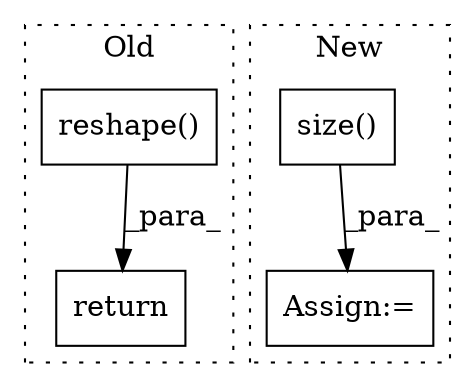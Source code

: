 digraph G {
subgraph cluster0 {
1 [label="reshape()" a="75" s="1485,1510" l="23,1" shape="box"];
4 [label="return" a="93" s="1605" l="7" shape="box"];
label = "Old";
style="dotted";
}
subgraph cluster1 {
2 [label="size()" a="75" s="877" l="13" shape="box"];
3 [label="Assign:=" a="68" s="859" l="3" shape="box"];
label = "New";
style="dotted";
}
1 -> 4 [label="_para_"];
2 -> 3 [label="_para_"];
}